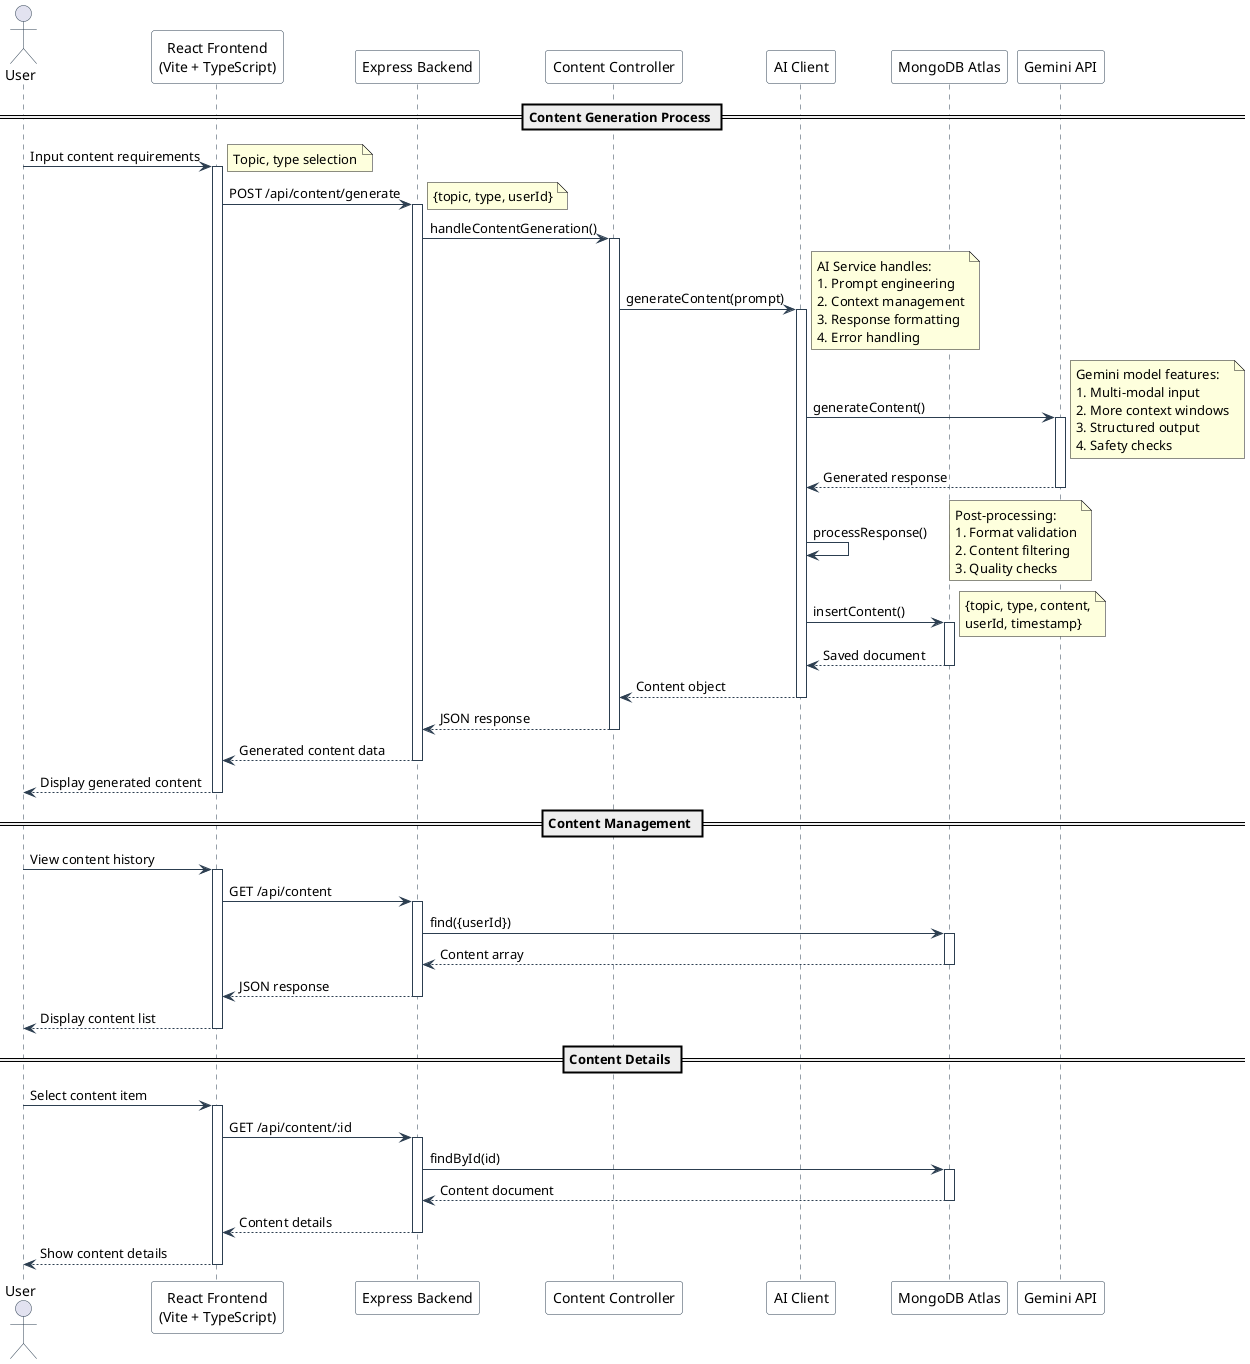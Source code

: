 @startuml Sequence Diagram
skinparam backgroundColor white
skinparam handwritten false
skinparam defaultFontName Arial
skinparam sequence {
    ArrowColor #2c3e50
    ActorBorderColor #2c3e50
    LifeLineBorderColor #2c3e50
    ParticipantBorderColor #2c3e50
    ParticipantBackgroundColor white
    NoteBackgroundColor #f8f9fa
    NoteBorderColor #dee2e6
}

actor User
participant "React Frontend\n(Vite + TypeScript)" as Frontend
participant "Express Backend" as API
participant "Content Controller" as Controller
participant "AI Client" as AI
participant "MongoDB Atlas" as DB
participant "Gemini API" as Gemini

== Content Generation Process ==
User -> Frontend: Input content requirements
note right: Topic, type selection
activate Frontend

Frontend -> API: POST /api/content/generate
activate API
note right: {topic, type, userId}

API -> Controller: handleContentGeneration()
activate Controller

Controller -> AI: generateContent(prompt)
activate AI
note right: AI Service handles:\n1. Prompt engineering\n2. Context management\n3. Response formatting\n4. Error handling

AI -> Gemini: generateContent()
activate Gemini
note right: Gemini model features:\n1. Multi-modal input\n2. More context windows\n3. Structured output\n4. Safety checks
Gemini --> AI: Generated response
deactivate Gemini

AI -> AI: processResponse()
note right: Post-processing:\n1. Format validation\n2. Content filtering\n3. Quality checks

AI -> DB: insertContent()
activate DB
note right: {topic, type, content,\nuserId, timestamp}
DB --> AI: Saved document
deactivate DB

AI --> Controller: Content object
deactivate AI

Controller --> API: JSON response
deactivate Controller

API --> Frontend: Generated content data
deactivate API

Frontend --> User: Display generated content
deactivate Frontend

== Content Management ==
User -> Frontend: View content history
activate Frontend

Frontend -> API: GET /api/content
activate API

API -> DB: find({userId})
activate DB
DB --> API: Content array
deactivate DB

API --> Frontend: JSON response
deactivate API

Frontend --> User: Display content list
deactivate Frontend

== Content Details ==
User -> Frontend: Select content item
activate Frontend

Frontend -> API: GET /api/content/:id
activate API

API -> DB: findById(id)
activate DB
DB --> API: Content document
deactivate DB

API --> Frontend: Content details
deactivate API

Frontend --> User: Show content details
deactivate Frontend

@enduml
